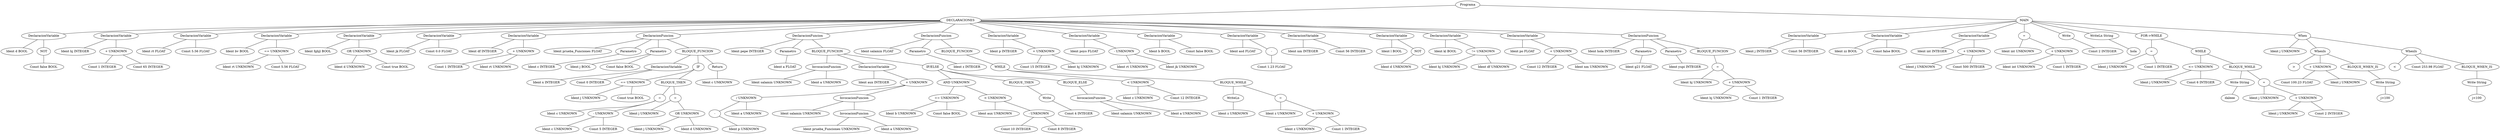 graph G {1 [label="Programa"]
2 [label="DECLARACIONES"]
1 -- 2
3 [label="DeclaracionVariable"]
2 -- 3
4 [label="Ident d BOOL"]
3 -- 4
5 [label="NOT"]
3 -- 5
6 [label="Const false BOOL"]
5 -- 6
7 [label="DeclaracionVariable"]
2 -- 7
8 [label="Ident hj INTEGER"]
7 -- 8
9 [label="+ UNKNOWN"]
7 -- 9
10 [label="Const 1 INTEGER"]
9 -- 10
11 [label="Const 65 INTEGER"]
9 -- 11
12 [label="DeclaracionVariable"]
2 -- 12
13 [label="Ident rt FLOAT"]
12 -- 13
14 [label="Const 5.56 FLOAT"]
12 -- 14
15 [label="DeclaracionVariable"]
2 -- 15
16 [label="Ident bv BOOL"]
15 -- 16
17 [label="== UNKNOWN"]
15 -- 17
18 [label="Ident rt UNKNOWN"]
17 -- 18
19 [label="Const 5.56 FLOAT"]
17 -- 19
20 [label="DeclaracionVariable"]
2 -- 20
21 [label="Ident fghjl BOOL"]
20 -- 21
22 [label="OR UNKNOWN"]
20 -- 22
23 [label="Ident d UNKNOWN"]
22 -- 23
24 [label="Const true BOOL"]
22 -- 24
25 [label="DeclaracionVariable"]
2 -- 25
26 [label="Ident jk FLOAT"]
25 -- 26
27 [label="Const 0.0 FLOAT"]
25 -- 27
28 [label="DeclaracionVariable"]
2 -- 28
29 [label="Ident df INTEGER"]
28 -- 29
30 [label="+ UNKNOWN"]
28 -- 30
31 [label="Const 1 INTEGER"]
30 -- 31
32 [label="Ident rt UNKNOWN"]
30 -- 32
33 [label="DeclaracionFuncion"]
2 -- 33
34 [label="Ident prueba_Funciones FLOAT"]
33 -- 34
35 [label="Parametro"]
33 -- 35
36 [label="Ident c INTEGER"]
35 -- 36
37 [label="Parametro"]
33 -- 37
38 [label="Ident j BOOL"]
37 -- 38
39 [label="Const false BOOL"]
37 -- 39
40 [label="BLOQUE_FUNCION"]
33 -- 40
41 [label="DeclaracionVariable"]
40 -- 41
42 [label="Ident x INTEGER"]
41 -- 42
43 [label="Const 0 INTEGER"]
41 -- 43
44 [label="IF"]
40 -- 44
45 [label="== UNKNOWN"]
44 -- 45
46 [label="Ident j UNKNOWN"]
45 -- 46
47 [label="Const true BOOL"]
45 -- 47
48 [label="BLOQUE_THEN"]
44 -- 48
49 [label="="]
48 -- 49
50 [label="Ident c UNKNOWN"]
49 -- 50
51 [label="- UNKNOWN"]
49 -- 51
52 [label="Ident c UNKNOWN"]
51 -- 52
53 [label="Const 5 INTEGER"]
51 -- 53
54 [label="="]
48 -- 54
55 [label="Ident j UNKNOWN"]
54 -- 55
56 [label="OR UNKNOWN"]
54 -- 56
57 [label="Ident j UNKNOWN"]
56 -- 57
58 [label="Ident d UNKNOWN"]
56 -- 58
59 [label="Return"]
40 -- 59
60 [label="Ident c UNKNOWN"]
59 -- 60
61 [label="DeclaracionFuncion"]
2 -- 61
62 [label="Ident pepe INTEGER"]
61 -- 62
63 [label="Parametro"]
61 -- 63
64 [label="Ident a FLOAT"]
63 -- 64
65 [label="BLOQUE_FUNCION"]
61 -- 65
66 [label="InvocacionFuncion"]
65 -- 66
67 [label="Ident salamin UNKNOWN"]
66 -- 67
68 [label="Ident a UNKNOWN"]
66 -- 68
69 [label="DeclaracionVariable"]
65 -- 69
70 [label="Ident aux INTEGER"]
69 -- 70
71 [label="+ UNKNOWN"]
69 -- 71
72 [label="/ UNKNOWN"]
71 -- 72
73 [label="-"]
72 -- 73
74 [label="Ident p UNKNOWN"]
73 -- 74
75 [label="Ident a UNKNOWN"]
72 -- 75
76 [label="InvocacionFuncion"]
71 -- 76
77 [label="Ident salamin UNKNOWN"]
76 -- 77
78 [label="InvocacionFuncion"]
76 -- 78
79 [label="Ident prueba_Funciones UNKNOWN"]
78 -- 79
80 [label="Ident a UNKNOWN"]
78 -- 80
81 [label="IF/ELSE"]
65 -- 81
82 [label="AND UNKNOWN"]
81 -- 82
83 [label="== UNKNOWN"]
82 -- 83
84 [label="Ident b UNKNOWN"]
83 -- 84
85 [label="Const false BOOL"]
83 -- 85
86 [label="< UNKNOWN"]
82 -- 86
87 [label="Ident aux UNKNOWN"]
86 -- 87
88 [label="- UNKNOWN"]
86 -- 88
89 [label="Const 10 INTEGER"]
88 -- 89
90 [label="Const 8 INTEGER"]
88 -- 90
91 [label="BLOQUE_THEN"]
81 -- 91
92 [label="Write"]
91 -- 92
93 [label="Const 4 INTEGER"]
92 -- 93
94 [label="BLOQUE_ELSE"]
81 -- 94
95 [label="InvocacionFuncion"]
94 -- 95
96 [label="Ident salamin UNKNOWN"]
95 -- 96
97 [label="Ident a UNKNOWN"]
95 -- 97
98 [label="DeclaracionFuncion"]
2 -- 98
99 [label="Ident salamin FLOAT"]
98 -- 99
100 [label="Parametro"]
98 -- 100
101 [label="Ident z INTEGER"]
100 -- 101
102 [label="BLOQUE_FUNCION"]
98 -- 102
103 [label="WHILE"]
102 -- 103
104 [label="< UNKNOWN"]
103 -- 104
105 [label="Ident z UNKNOWN"]
104 -- 105
106 [label="Const 12 INTEGER"]
104 -- 106
107 [label="BLOQUE_WHILE"]
103 -- 107
108 [label="WriteLn"]
107 -- 108
109 [label="Ident z UNKNOWN"]
108 -- 109
110 [label="="]
107 -- 110
111 [label="Ident z UNKNOWN"]
110 -- 111
112 [label="+ UNKNOWN"]
110 -- 112
113 [label="Ident z UNKNOWN"]
112 -- 113
114 [label="Const 1 INTEGER"]
112 -- 114
115 [label="DeclaracionVariable"]
2 -- 115
116 [label="Ident p INTEGER"]
115 -- 116
117 [label="+ UNKNOWN"]
115 -- 117
118 [label="Const 15 INTEGER"]
117 -- 118
119 [label="Ident hj UNKNOWN"]
117 -- 119
120 [label="DeclaracionVariable"]
2 -- 120
121 [label="Ident poyo FLOAT"]
120 -- 121
122 [label="- UNKNOWN"]
120 -- 122
123 [label="Ident rt UNKNOWN"]
122 -- 123
124 [label="Ident jk UNKNOWN"]
122 -- 124
125 [label="DeclaracionVariable"]
2 -- 125
126 [label="Ident b BOOL"]
125 -- 126
127 [label="Const false BOOL"]
125 -- 127
128 [label="DeclaracionVariable"]
2 -- 128
129 [label="Ident asd FLOAT"]
128 -- 129
130 [label="-"]
128 -- 130
131 [label="Const 1.23 FLOAT"]
130 -- 131
132 [label="DeclaracionVariable"]
2 -- 132
133 [label="Ident nm INTEGER"]
132 -- 133
134 [label="Const 56 INTEGER"]
132 -- 134
135 [label="DeclaracionVariable"]
2 -- 135
136 [label="Ident l BOOL"]
135 -- 136
137 [label="NOT"]
135 -- 137
138 [label="Ident d UNKNOWN"]
137 -- 138
139 [label="DeclaracionVariable"]
2 -- 139
140 [label="Ident kl BOOL"]
139 -- 140
141 [label="!= UNKNOWN"]
139 -- 141
142 [label="Ident hj UNKNOWN"]
141 -- 142
143 [label="Ident df UNKNOWN"]
141 -- 143
144 [label="DeclaracionVariable"]
2 -- 144
145 [label="Ident po FLOAT"]
144 -- 145
146 [label="+ UNKNOWN"]
144 -- 146
147 [label="Const 12 INTEGER"]
146 -- 147
148 [label="Ident nm UNKNOWN"]
146 -- 148
149 [label="DeclaracionFuncion"]
2 -- 149
150 [label="Ident hola INTEGER"]
149 -- 150
151 [label="Parametro"]
149 -- 151
152 [label="Ident g21 FLOAT"]
151 -- 152
153 [label="Parametro"]
149 -- 153
154 [label="Ident yupi INTEGER"]
153 -- 154
155 [label="BLOQUE_FUNCION"]
149 -- 155
156 [label="="]
155 -- 156
157 [label="Ident hj UNKNOWN"]
156 -- 157
158 [label="+ UNKNOWN"]
156 -- 158
159 [label="Ident hj UNKNOWN"]
158 -- 159
160 [label="Const 1 INTEGER"]
158 -- 160
161 [label="MAIN"]
1 -- 161
162 [label="DeclaracionVariable"]
161 -- 162
163 [label="Ident j INTEGER"]
162 -- 163
164 [label="Const 56 INTEGER"]
162 -- 164
165 [label="DeclaracionVariable"]
161 -- 165
166 [label="Ident zz BOOL"]
165 -- 166
167 [label="Const false BOOL"]
165 -- 167
168 [label="DeclaracionVariable"]
161 -- 168
169 [label="Ident int INTEGER"]
168 -- 169
170 [label="+ UNKNOWN"]
168 -- 170
171 [label="Ident j UNKNOWN"]
170 -- 171
172 [label="Const 500 INTEGER"]
170 -- 172
173 [label="="]
161 -- 173
174 [label="Ident int UNKNOWN"]
173 -- 174
175 [label="+ UNKNOWN"]
173 -- 175
176 [label="Ident int UNKNOWN"]
175 -- 176
177 [label="Const 1 INTEGER"]
175 -- 177
178 [label="Write"]
161 -- 178
179 [label="Const 2 INTEGER"]
178 -- 179
180 [label="WriteLn String"]
161 -- 180
181 [label="hola"]
180 -- 181
182 [label="FOR->WHILE"]
161 -- 182
183 [label="="]
182 -- 183
184 [label="Ident j UNKNOWN"]
183 -- 184
185 [label="Const 1 INTEGER"]
183 -- 185
186 [label="WHILE"]
182 -- 186
187 [label="<= UNKNOWN"]
186 -- 187
188 [label="Ident j UNKNOWN"]
187 -- 188
189 [label="Const 6 INTEGER"]
187 -- 189
190 [label="BLOQUE_WHILE"]
186 -- 190
191 [label="Write String"]
190 -- 191
192 [label="daleee"]
191 -- 192
193 [label="="]
190 -- 193
194 [label="Ident j UNKNOWN"]
193 -- 194
195 [label="+ UNKNOWN"]
193 -- 195
196 [label="Ident j UNKNOWN"]
195 -- 196
197 [label="Const 2 INTEGER"]
195 -- 197
198 [label="When"]
161 -- 198
199 [label="Ident j UNKNOWN"]
198 -- 199
200 [label="WhenIs"]
198 -- 200
201 [label=">"]
200 -- 201
202 [label="+ UNKNOWN"]
200 -- 202
203 [label="Const 100.23 FLOAT"]
202 -- 203
204 [label="Ident j UNKNOWN"]
202 -- 204
205 [label="BLOQUE_WHEN_IS"]
200 -- 205
206 [label="Write String"]
205 -- 206
207 [label="j>100"]
206 -- 207
208 [label="WhenIs"]
198 -- 208
209 [label="<"]
208 -- 209
210 [label="Const 253.98 FLOAT"]
208 -- 210
211 [label="BLOQUE_WHEN_IS"]
208 -- 211
212 [label="Write String"]
211 -- 212
213 [label="j<100"]
212 -- 213
}
